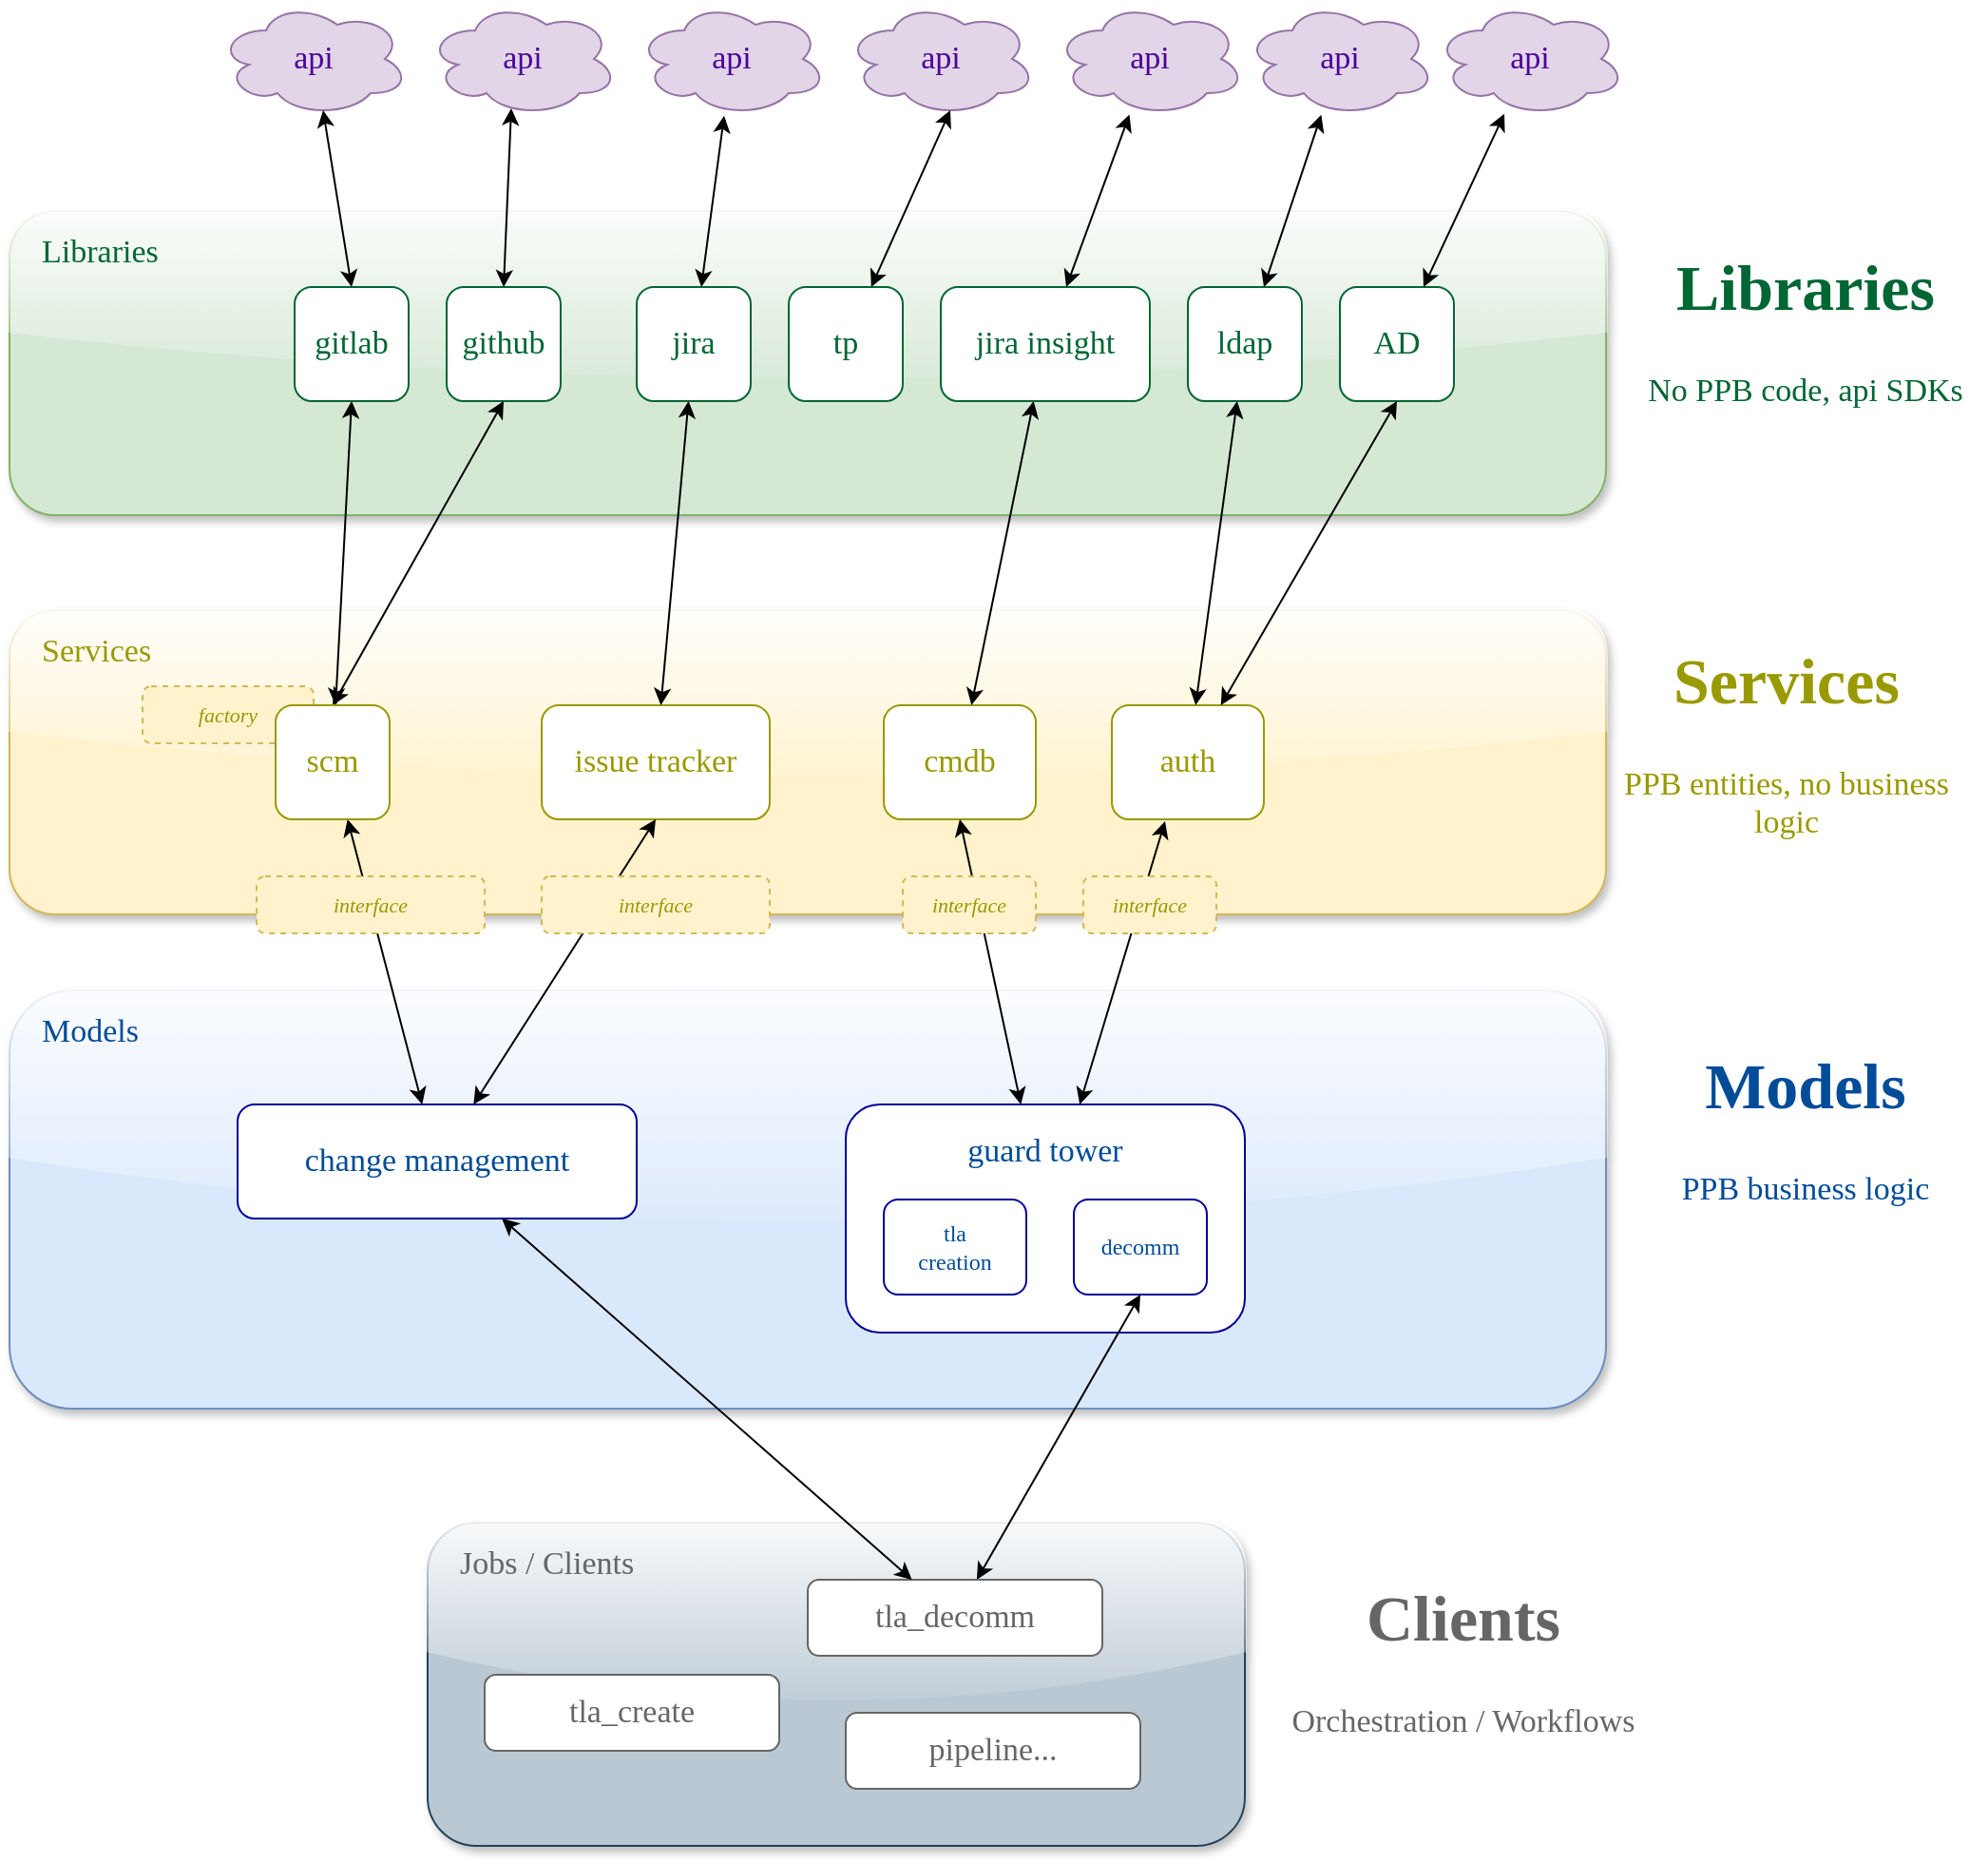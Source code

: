 <mxfile version="14.9.6" type="device"><diagram id="bZpm5VMrtcD29mTb4Twp" name="Page-1"><mxGraphModel dx="1612" dy="1002" grid="1" gridSize="10" guides="1" tooltips="1" connect="1" arrows="1" fold="1" page="1" pageScale="1" pageWidth="1169" pageHeight="827" math="0" shadow="0"><root><mxCell id="0"/><mxCell id="1" parent="0"/><mxCell id="oHs00hM3oHZDkLcGEzMW-1" value="Libraries" style="rounded=1;whiteSpace=wrap;html=1;fillColor=#d5e8d4;strokeColor=#82b366;fontSize=17;fontStyle=0;fontFamily=Verdana;align=left;verticalAlign=top;spacingTop=5;spacingLeft=15;shadow=1;sketch=0;glass=1;fontColor=#006633;" vertex="1" parent="1"><mxGeometry x="80" y="110" width="840" height="160" as="geometry"/></mxCell><mxCell id="oHs00hM3oHZDkLcGEzMW-2" value="Services" style="rounded=1;whiteSpace=wrap;html=1;fillColor=#fff2cc;strokeColor=#d6b656;fontSize=17;fontStyle=0;fontFamily=Verdana;align=left;verticalAlign=top;spacingTop=5;spacingLeft=15;shadow=1;sketch=0;glass=1;fontColor=#999900;" vertex="1" parent="1"><mxGeometry x="80" y="320" width="840" height="160" as="geometry"/></mxCell><mxCell id="oHs00hM3oHZDkLcGEzMW-3" value="Models" style="rounded=1;whiteSpace=wrap;html=1;fillColor=#dae8fc;strokeColor=#6c8ebf;fontSize=17;fontStyle=0;fontFamily=Verdana;align=left;verticalAlign=top;spacingTop=5;spacingLeft=15;shadow=1;sketch=0;glass=1;fontColor=#004C99;" vertex="1" parent="1"><mxGeometry x="80" y="520" width="840" height="220" as="geometry"/></mxCell><mxCell id="oHs00hM3oHZDkLcGEzMW-4" value="gitlab" style="whiteSpace=wrap;html=1;aspect=fixed;fontFamily=Verdana;fontSize=17;align=center;verticalAlign=middle;fontColor=#006633;strokeColor=#006633;rounded=1;" vertex="1" parent="1"><mxGeometry x="230" y="150" width="60" height="60" as="geometry"/></mxCell><mxCell id="oHs00hM3oHZDkLcGEzMW-5" value="github" style="whiteSpace=wrap;html=1;aspect=fixed;fontFamily=Verdana;fontSize=17;align=center;verticalAlign=middle;fontColor=#006633;strokeColor=#006633;rounded=1;" vertex="1" parent="1"><mxGeometry x="310" y="150" width="60" height="60" as="geometry"/></mxCell><mxCell id="oHs00hM3oHZDkLcGEzMW-6" value="jira" style="whiteSpace=wrap;html=1;aspect=fixed;fontFamily=Verdana;fontSize=17;align=center;verticalAlign=middle;fontColor=#006633;strokeColor=#006633;rounded=1;" vertex="1" parent="1"><mxGeometry x="410" y="150" width="60" height="60" as="geometry"/></mxCell><mxCell id="oHs00hM3oHZDkLcGEzMW-7" value="tp" style="whiteSpace=wrap;html=1;aspect=fixed;fontFamily=Verdana;fontSize=17;align=center;verticalAlign=middle;fontColor=#006633;strokeColor=#006633;rounded=1;" vertex="1" parent="1"><mxGeometry x="490" y="150" width="60" height="60" as="geometry"/></mxCell><mxCell id="oHs00hM3oHZDkLcGEzMW-8" value="api" style="ellipse;shape=cloud;whiteSpace=wrap;html=1;fontFamily=Verdana;fontSize=17;align=center;verticalAlign=middle;fillColor=#e1d5e7;strokeColor=#9673a6;fontColor=#4C0099;" vertex="1" parent="1"><mxGeometry x="190" width="100" height="60" as="geometry"/></mxCell><mxCell id="oHs00hM3oHZDkLcGEzMW-9" value="api" style="ellipse;shape=cloud;whiteSpace=wrap;html=1;fontFamily=Verdana;fontSize=17;align=center;verticalAlign=middle;fillColor=#e1d5e7;strokeColor=#9673a6;fontColor=#4C0099;" vertex="1" parent="1"><mxGeometry x="300" width="100" height="60" as="geometry"/></mxCell><mxCell id="oHs00hM3oHZDkLcGEzMW-10" value="api" style="ellipse;shape=cloud;whiteSpace=wrap;html=1;fontFamily=Verdana;fontSize=17;align=center;verticalAlign=middle;fillColor=#e1d5e7;strokeColor=#9673a6;fontColor=#4C0099;" vertex="1" parent="1"><mxGeometry x="410" width="100" height="60" as="geometry"/></mxCell><mxCell id="oHs00hM3oHZDkLcGEzMW-11" value="api" style="ellipse;shape=cloud;whiteSpace=wrap;html=1;fontFamily=Verdana;fontSize=17;align=center;verticalAlign=middle;fillColor=#e1d5e7;strokeColor=#9673a6;fontColor=#4C0099;" vertex="1" parent="1"><mxGeometry x="520" width="100" height="60" as="geometry"/></mxCell><mxCell id="oHs00hM3oHZDkLcGEzMW-14" value="change management" style="rounded=1;whiteSpace=wrap;html=1;fontFamily=Verdana;fontSize=17;align=center;verticalAlign=middle;strokeColor=#000099;fontColor=#004C99;" vertex="1" parent="1"><mxGeometry x="200" y="580" width="210" height="60" as="geometry"/></mxCell><mxCell id="oHs00hM3oHZDkLcGEzMW-15" value="" style="endArrow=classic;startArrow=classic;html=1;fontFamily=Verdana;fontSize=17;fontColor=#000099;exitX=0.5;exitY=0;exitDx=0;exitDy=0;entryX=0.55;entryY=0.95;entryDx=0;entryDy=0;entryPerimeter=0;" edge="1" parent="1" source="oHs00hM3oHZDkLcGEzMW-4" target="oHs00hM3oHZDkLcGEzMW-8"><mxGeometry width="50" height="50" relative="1" as="geometry"><mxPoint x="580" y="320" as="sourcePoint"/><mxPoint x="260" y="60" as="targetPoint"/></mxGeometry></mxCell><mxCell id="oHs00hM3oHZDkLcGEzMW-16" value="" style="endArrow=classic;startArrow=classic;html=1;fontFamily=Verdana;fontSize=17;fontColor=#000099;entryX=0.44;entryY=0.933;entryDx=0;entryDy=0;entryPerimeter=0;exitX=0.5;exitY=0;exitDx=0;exitDy=0;exitPerimeter=0;" edge="1" parent="1" source="oHs00hM3oHZDkLcGEzMW-5" target="oHs00hM3oHZDkLcGEzMW-9"><mxGeometry width="50" height="50" relative="1" as="geometry"><mxPoint x="330" y="160" as="sourcePoint"/><mxPoint x="255" y="67" as="targetPoint"/></mxGeometry></mxCell><mxCell id="oHs00hM3oHZDkLcGEzMW-17" value="" style="endArrow=classic;startArrow=classic;html=1;fontFamily=Verdana;fontSize=17;fontColor=#000099;" edge="1" parent="1" source="oHs00hM3oHZDkLcGEzMW-6" target="oHs00hM3oHZDkLcGEzMW-10"><mxGeometry width="50" height="50" relative="1" as="geometry"><mxPoint x="580" y="320" as="sourcePoint"/><mxPoint x="630" y="270" as="targetPoint"/></mxGeometry></mxCell><mxCell id="oHs00hM3oHZDkLcGEzMW-18" value="" style="endArrow=classic;startArrow=classic;html=1;fontFamily=Verdana;fontSize=17;fontColor=#000099;entryX=0.55;entryY=0.95;entryDx=0;entryDy=0;entryPerimeter=0;" edge="1" parent="1" source="oHs00hM3oHZDkLcGEzMW-7" target="oHs00hM3oHZDkLcGEzMW-11"><mxGeometry width="50" height="50" relative="1" as="geometry"><mxPoint x="280" y="170" as="sourcePoint"/><mxPoint x="265" y="77" as="targetPoint"/></mxGeometry></mxCell><mxCell id="oHs00hM3oHZDkLcGEzMW-21" value="" style="endArrow=classic;startArrow=classic;html=1;fontFamily=Verdana;fontSize=17;fontColor=#000099;entryX=0.5;entryY=1;entryDx=0;entryDy=0;" edge="1" parent="1" source="oHs00hM3oHZDkLcGEzMW-12" target="oHs00hM3oHZDkLcGEzMW-4"><mxGeometry width="50" height="50" relative="1" as="geometry"><mxPoint x="590" y="320" as="sourcePoint"/><mxPoint x="640" y="270" as="targetPoint"/></mxGeometry></mxCell><mxCell id="oHs00hM3oHZDkLcGEzMW-22" value="" style="endArrow=classic;startArrow=classic;html=1;fontFamily=Verdana;fontSize=17;fontColor=#000099;entryX=0.5;entryY=1;entryDx=0;entryDy=0;" edge="1" parent="1" target="oHs00hM3oHZDkLcGEzMW-5"><mxGeometry width="50" height="50" relative="1" as="geometry"><mxPoint x="250" y="370" as="sourcePoint"/><mxPoint x="640" y="270" as="targetPoint"/></mxGeometry></mxCell><mxCell id="oHs00hM3oHZDkLcGEzMW-23" value="issue tracker" style="whiteSpace=wrap;html=1;fontFamily=Verdana;fontSize=17;align=center;verticalAlign=middle;strokeColor=#999900;fontColor=#999900;rounded=1;" vertex="1" parent="1"><mxGeometry x="360" y="370" width="120" height="60" as="geometry"/></mxCell><mxCell id="oHs00hM3oHZDkLcGEzMW-24" value="" style="endArrow=classic;startArrow=classic;html=1;fontFamily=Verdana;fontSize=17;fontColor=#000099;" edge="1" parent="1" source="oHs00hM3oHZDkLcGEzMW-23" target="oHs00hM3oHZDkLcGEzMW-6"><mxGeometry width="50" height="50" relative="1" as="geometry"><mxPoint x="440" y="360" as="sourcePoint"/><mxPoint x="640" y="260" as="targetPoint"/></mxGeometry></mxCell><mxCell id="oHs00hM3oHZDkLcGEzMW-26" value="" style="endArrow=classic;startArrow=classic;html=1;fontFamily=Verdana;fontSize=17;fontColor=#000099;" edge="1" parent="1" source="oHs00hM3oHZDkLcGEzMW-12" target="oHs00hM3oHZDkLcGEzMW-14"><mxGeometry width="50" height="50" relative="1" as="geometry"><mxPoint x="590" y="280" as="sourcePoint"/><mxPoint x="640" y="230" as="targetPoint"/></mxGeometry></mxCell><mxCell id="oHs00hM3oHZDkLcGEzMW-27" value="" style="endArrow=classic;startArrow=classic;html=1;fontFamily=Verdana;fontSize=17;fontColor=#000099;entryX=0.5;entryY=1;entryDx=0;entryDy=0;strokeWidth=1;" edge="1" parent="1" source="oHs00hM3oHZDkLcGEzMW-14" target="oHs00hM3oHZDkLcGEzMW-23"><mxGeometry width="50" height="50" relative="1" as="geometry"><mxPoint x="590" y="400" as="sourcePoint"/><mxPoint x="640" y="350" as="targetPoint"/></mxGeometry></mxCell><mxCell id="oHs00hM3oHZDkLcGEzMW-29" value="&lt;h1&gt;Libraries&lt;/h1&gt;&lt;p&gt;No PPB code, api SDKs&lt;/p&gt;" style="text;html=1;strokeColor=none;fillColor=none;spacing=5;spacingTop=-20;whiteSpace=wrap;overflow=hidden;rounded=0;fontFamily=Verdana;fontSize=17;fontColor=#006633;align=center;verticalAlign=middle;" vertex="1" parent="1"><mxGeometry x="930" y="120" width="190" height="120" as="geometry"/></mxCell><mxCell id="oHs00hM3oHZDkLcGEzMW-30" value="&lt;h1&gt;Services&lt;/h1&gt;&lt;p&gt;PPB entities, no business logic&lt;/p&gt;" style="text;html=1;strokeColor=none;fillColor=none;spacing=5;spacingTop=-20;whiteSpace=wrap;overflow=hidden;rounded=0;fontFamily=Verdana;fontSize=17;align=center;verticalAlign=middle;fontColor=#999900;" vertex="1" parent="1"><mxGeometry x="920" y="330" width="190" height="120" as="geometry"/></mxCell><mxCell id="oHs00hM3oHZDkLcGEzMW-31" value="&lt;h1&gt;Models&lt;/h1&gt;&lt;p&gt;PPB business logic&lt;/p&gt;" style="text;html=1;strokeColor=none;fillColor=none;spacing=5;spacingTop=-20;whiteSpace=wrap;overflow=hidden;rounded=0;fontFamily=Verdana;fontSize=17;align=center;verticalAlign=middle;fontColor=#004C99;" vertex="1" parent="1"><mxGeometry x="930" y="540" width="190" height="120" as="geometry"/></mxCell><mxCell id="oHs00hM3oHZDkLcGEzMW-32" value="guard tower" style="rounded=1;whiteSpace=wrap;html=1;fontFamily=Verdana;fontSize=17;align=center;verticalAlign=top;strokeColor=#000099;glass=0;shadow=0;fontColor=#004C99;spacingTop=8;" vertex="1" parent="1"><mxGeometry x="520" y="580" width="210" height="120" as="geometry"/></mxCell><mxCell id="oHs00hM3oHZDkLcGEzMW-33" value="jira insight" style="whiteSpace=wrap;html=1;fontFamily=Verdana;fontSize=17;align=center;verticalAlign=middle;fontColor=#006633;strokeColor=#006633;rounded=1;" vertex="1" parent="1"><mxGeometry x="570" y="150" width="110" height="60" as="geometry"/></mxCell><mxCell id="oHs00hM3oHZDkLcGEzMW-34" value="cmdb" style="whiteSpace=wrap;html=1;fontFamily=Verdana;fontSize=17;align=center;verticalAlign=middle;strokeColor=#999900;fontColor=#999900;rounded=1;" vertex="1" parent="1"><mxGeometry x="540" y="370" width="80" height="60" as="geometry"/></mxCell><mxCell id="oHs00hM3oHZDkLcGEzMW-35" value="ldap" style="whiteSpace=wrap;html=1;aspect=fixed;fontFamily=Verdana;fontSize=17;align=center;verticalAlign=middle;fontColor=#006633;strokeColor=#006633;rounded=1;" vertex="1" parent="1"><mxGeometry x="700" y="150" width="60" height="60" as="geometry"/></mxCell><mxCell id="oHs00hM3oHZDkLcGEzMW-36" value="auth" style="whiteSpace=wrap;html=1;fontFamily=Verdana;fontSize=17;align=center;verticalAlign=middle;strokeColor=#999900;fontColor=#999900;rounded=1;" vertex="1" parent="1"><mxGeometry x="660" y="370" width="80" height="60" as="geometry"/></mxCell><mxCell id="oHs00hM3oHZDkLcGEzMW-37" value="" style="endArrow=classic;startArrow=classic;html=1;fontFamily=Verdana;fontSize=17;fontColor=#006633;entryX=0.5;entryY=1;entryDx=0;entryDy=0;" edge="1" parent="1" source="oHs00hM3oHZDkLcGEzMW-32" target="oHs00hM3oHZDkLcGEzMW-34"><mxGeometry width="50" height="50" relative="1" as="geometry"><mxPoint x="580" y="400" as="sourcePoint"/><mxPoint x="630" y="350" as="targetPoint"/></mxGeometry></mxCell><mxCell id="oHs00hM3oHZDkLcGEzMW-38" value="" style="endArrow=classic;startArrow=classic;html=1;fontFamily=Verdana;fontSize=17;fontColor=#006633;entryX=0.35;entryY=1.017;entryDx=0;entryDy=0;entryPerimeter=0;" edge="1" parent="1" source="oHs00hM3oHZDkLcGEzMW-32" target="oHs00hM3oHZDkLcGEzMW-36"><mxGeometry width="50" height="50" relative="1" as="geometry"><mxPoint x="580" y="400" as="sourcePoint"/><mxPoint x="630" y="350" as="targetPoint"/></mxGeometry></mxCell><mxCell id="oHs00hM3oHZDkLcGEzMW-40" value="tla&lt;br style=&quot;font-size: 12px;&quot;&gt;creation" style="rounded=1;whiteSpace=wrap;html=1;fontFamily=Verdana;fontSize=12;align=center;verticalAlign=middle;strokeColor=#000099;glass=0;shadow=0;fontColor=#004C99;" vertex="1" parent="1"><mxGeometry x="540" y="630" width="75" height="50" as="geometry"/></mxCell><mxCell id="oHs00hM3oHZDkLcGEzMW-41" value="decomm" style="rounded=1;whiteSpace=wrap;html=1;fontFamily=Verdana;fontSize=12;align=center;verticalAlign=middle;strokeColor=#000099;glass=0;shadow=0;fontColor=#004C99;" vertex="1" parent="1"><mxGeometry x="640" y="630" width="70" height="50" as="geometry"/></mxCell><mxCell id="oHs00hM3oHZDkLcGEzMW-42" value="" style="endArrow=classic;startArrow=classic;html=1;fontFamily=Verdana;fontSize=17;fontColor=#006633;" edge="1" parent="1" source="oHs00hM3oHZDkLcGEzMW-34" target="oHs00hM3oHZDkLcGEzMW-33"><mxGeometry width="50" height="50" relative="1" as="geometry"><mxPoint x="580" y="390" as="sourcePoint"/><mxPoint x="630" y="340" as="targetPoint"/></mxGeometry></mxCell><mxCell id="oHs00hM3oHZDkLcGEzMW-43" value="" style="endArrow=classic;startArrow=classic;html=1;fontFamily=Verdana;fontSize=17;fontColor=#006633;" edge="1" parent="1" source="oHs00hM3oHZDkLcGEzMW-36" target="oHs00hM3oHZDkLcGEzMW-35"><mxGeometry width="50" height="50" relative="1" as="geometry"><mxPoint x="580" y="390" as="sourcePoint"/><mxPoint x="630" y="340" as="targetPoint"/></mxGeometry></mxCell><mxCell id="oHs00hM3oHZDkLcGEzMW-44" value="AD" style="whiteSpace=wrap;html=1;aspect=fixed;fontFamily=Verdana;fontSize=17;align=center;verticalAlign=middle;fontColor=#006633;strokeColor=#006633;rounded=1;" vertex="1" parent="1"><mxGeometry x="780" y="150" width="60" height="60" as="geometry"/></mxCell><mxCell id="oHs00hM3oHZDkLcGEzMW-45" value="" style="endArrow=classic;startArrow=classic;html=1;fontFamily=Verdana;fontSize=17;fontColor=#006633;entryX=0.5;entryY=1;entryDx=0;entryDy=0;" edge="1" parent="1" source="oHs00hM3oHZDkLcGEzMW-36" target="oHs00hM3oHZDkLcGEzMW-44"><mxGeometry width="50" height="50" relative="1" as="geometry"><mxPoint x="580" y="390" as="sourcePoint"/><mxPoint x="630" y="340" as="targetPoint"/></mxGeometry></mxCell><mxCell id="oHs00hM3oHZDkLcGEzMW-46" value="api" style="ellipse;shape=cloud;whiteSpace=wrap;html=1;fontFamily=Verdana;fontSize=17;align=center;verticalAlign=middle;fillColor=#e1d5e7;strokeColor=#9673a6;fontColor=#4C0099;" vertex="1" parent="1"><mxGeometry x="630" width="100" height="60" as="geometry"/></mxCell><mxCell id="oHs00hM3oHZDkLcGEzMW-47" value="api" style="ellipse;shape=cloud;whiteSpace=wrap;html=1;fontFamily=Verdana;fontSize=17;align=center;verticalAlign=middle;fillColor=#e1d5e7;strokeColor=#9673a6;fontColor=#4C0099;" vertex="1" parent="1"><mxGeometry x="730" width="100" height="60" as="geometry"/></mxCell><mxCell id="oHs00hM3oHZDkLcGEzMW-48" value="api" style="ellipse;shape=cloud;whiteSpace=wrap;html=1;fontFamily=Verdana;fontSize=17;align=center;verticalAlign=middle;fillColor=#e1d5e7;strokeColor=#9673a6;fontColor=#4C0099;" vertex="1" parent="1"><mxGeometry x="830" width="100" height="60" as="geometry"/></mxCell><mxCell id="oHs00hM3oHZDkLcGEzMW-49" value="" style="endArrow=classic;startArrow=classic;html=1;fontFamily=Verdana;fontSize=17;fontColor=#006633;" edge="1" parent="1" source="oHs00hM3oHZDkLcGEzMW-33" target="oHs00hM3oHZDkLcGEzMW-46"><mxGeometry width="50" height="50" relative="1" as="geometry"><mxPoint x="580" y="390" as="sourcePoint"/><mxPoint x="630" y="340" as="targetPoint"/></mxGeometry></mxCell><mxCell id="oHs00hM3oHZDkLcGEzMW-50" value="" style="endArrow=classic;startArrow=classic;html=1;fontFamily=Verdana;fontSize=17;fontColor=#006633;" edge="1" parent="1" source="oHs00hM3oHZDkLcGEzMW-35" target="oHs00hM3oHZDkLcGEzMW-47"><mxGeometry width="50" height="50" relative="1" as="geometry"><mxPoint x="580" y="390" as="sourcePoint"/><mxPoint x="630" y="340" as="targetPoint"/></mxGeometry></mxCell><mxCell id="oHs00hM3oHZDkLcGEzMW-51" value="" style="endArrow=classic;startArrow=classic;html=1;fontFamily=Verdana;fontSize=17;fontColor=#006633;" edge="1" parent="1" source="oHs00hM3oHZDkLcGEzMW-44" target="oHs00hM3oHZDkLcGEzMW-48"><mxGeometry width="50" height="50" relative="1" as="geometry"><mxPoint x="580" y="390" as="sourcePoint"/><mxPoint x="630" y="340" as="targetPoint"/></mxGeometry></mxCell><mxCell id="oHs00hM3oHZDkLcGEzMW-53" value="interface" style="rounded=1;whiteSpace=wrap;html=1;fontFamily=Verdana;fontSize=11;strokeColor=#d6b656;align=center;verticalAlign=middle;dashed=1;fillColor=#fff2cc;fontStyle=2;fontColor=#999900;" vertex="1" parent="1"><mxGeometry x="210" y="460" width="120" height="30" as="geometry"/></mxCell><mxCell id="oHs00hM3oHZDkLcGEzMW-55" value="interface" style="rounded=1;whiteSpace=wrap;html=1;fontFamily=Verdana;fontSize=11;strokeColor=#d6b656;align=center;verticalAlign=middle;dashed=1;fillColor=#fff2cc;fontStyle=2;fontColor=#999900;" vertex="1" parent="1"><mxGeometry x="360" y="460" width="120" height="30" as="geometry"/></mxCell><mxCell id="oHs00hM3oHZDkLcGEzMW-56" value="interface" style="rounded=1;whiteSpace=wrap;html=1;fontFamily=Verdana;fontSize=11;strokeColor=#d6b656;align=center;verticalAlign=middle;dashed=1;fillColor=#fff2cc;fontStyle=2;fontColor=#999900;" vertex="1" parent="1"><mxGeometry x="550" y="460" width="70" height="30" as="geometry"/></mxCell><mxCell id="oHs00hM3oHZDkLcGEzMW-57" value="interface" style="rounded=1;whiteSpace=wrap;html=1;fontFamily=Verdana;fontSize=11;strokeColor=#d6b656;align=center;verticalAlign=middle;dashed=1;fillColor=#fff2cc;fontStyle=2;fontColor=#999900;" vertex="1" parent="1"><mxGeometry x="645" y="460" width="70" height="30" as="geometry"/></mxCell><mxCell id="oHs00hM3oHZDkLcGEzMW-58" value="Jobs / Clients" style="rounded=1;whiteSpace=wrap;html=1;fillColor=#bac8d3;strokeColor=#23445d;fontSize=17;fontStyle=0;fontFamily=Verdana;align=left;verticalAlign=top;spacingTop=5;spacingLeft=15;shadow=1;sketch=0;glass=1;fontColor=#666666;" vertex="1" parent="1"><mxGeometry x="300" y="800" width="430" height="170" as="geometry"/></mxCell><mxCell id="oHs00hM3oHZDkLcGEzMW-59" value="" style="endArrow=classic;startArrow=classic;html=1;fontFamily=Verdana;fontSize=12;fontColor=#666666;entryX=0.5;entryY=1;entryDx=0;entryDy=0;" edge="1" parent="1" source="oHs00hM3oHZDkLcGEzMW-61" target="oHs00hM3oHZDkLcGEzMW-41"><mxGeometry width="50" height="50" relative="1" as="geometry"><mxPoint x="560" y="610" as="sourcePoint"/><mxPoint x="610" y="560" as="targetPoint"/></mxGeometry></mxCell><mxCell id="oHs00hM3oHZDkLcGEzMW-61" value="tla_decomm" style="rounded=1;whiteSpace=wrap;html=1;fontFamily=Verdana;fontSize=17;align=center;verticalAlign=middle;fontColor=#666666;strokeColor=#666666;" vertex="1" parent="1"><mxGeometry x="500" y="830" width="155" height="40" as="geometry"/></mxCell><mxCell id="oHs00hM3oHZDkLcGEzMW-62" value="" style="endArrow=classic;startArrow=classic;html=1;fontFamily=Verdana;fontSize=12;fontColor=#666666;" edge="1" parent="1" source="oHs00hM3oHZDkLcGEzMW-61" target="oHs00hM3oHZDkLcGEzMW-14"><mxGeometry width="50" height="50" relative="1" as="geometry"><mxPoint x="560" y="610" as="sourcePoint"/><mxPoint x="610" y="560" as="targetPoint"/></mxGeometry></mxCell><mxCell id="oHs00hM3oHZDkLcGEzMW-63" value="tla_create" style="rounded=1;whiteSpace=wrap;html=1;fontFamily=Verdana;fontSize=17;align=center;verticalAlign=middle;fontColor=#666666;strokeColor=#666666;" vertex="1" parent="1"><mxGeometry x="330" y="880" width="155" height="40" as="geometry"/></mxCell><mxCell id="oHs00hM3oHZDkLcGEzMW-64" value="pipeline..." style="rounded=1;whiteSpace=wrap;html=1;fontFamily=Verdana;fontSize=17;align=center;verticalAlign=middle;fontColor=#666666;strokeColor=#666666;" vertex="1" parent="1"><mxGeometry x="520" y="900" width="155" height="40" as="geometry"/></mxCell><mxCell id="oHs00hM3oHZDkLcGEzMW-65" value="&lt;h1&gt;Clients&lt;/h1&gt;&lt;p&gt;Orchestration / Workflows&lt;/p&gt;" style="text;html=1;strokeColor=none;fillColor=none;spacing=5;spacingTop=-20;whiteSpace=wrap;overflow=hidden;rounded=0;fontFamily=Verdana;fontSize=17;align=center;verticalAlign=middle;fontColor=#666666;" vertex="1" parent="1"><mxGeometry x="750" y="820" width="190" height="120" as="geometry"/></mxCell><mxCell id="oHs00hM3oHZDkLcGEzMW-66" value="factory" style="rounded=1;whiteSpace=wrap;html=1;fontFamily=Verdana;fontSize=11;strokeColor=#d6b656;align=center;verticalAlign=middle;dashed=1;fillColor=#fff2cc;fontStyle=2;fontColor=#999900;" vertex="1" parent="1"><mxGeometry x="150" y="360" width="90" height="30" as="geometry"/></mxCell><mxCell id="oHs00hM3oHZDkLcGEzMW-12" value="scm" style="whiteSpace=wrap;html=1;aspect=fixed;fontFamily=Verdana;fontSize=17;align=center;verticalAlign=middle;strokeColor=#999900;fontColor=#999900;rounded=1;" vertex="1" parent="1"><mxGeometry x="220" y="370" width="60" height="60" as="geometry"/></mxCell></root></mxGraphModel></diagram></mxfile>
